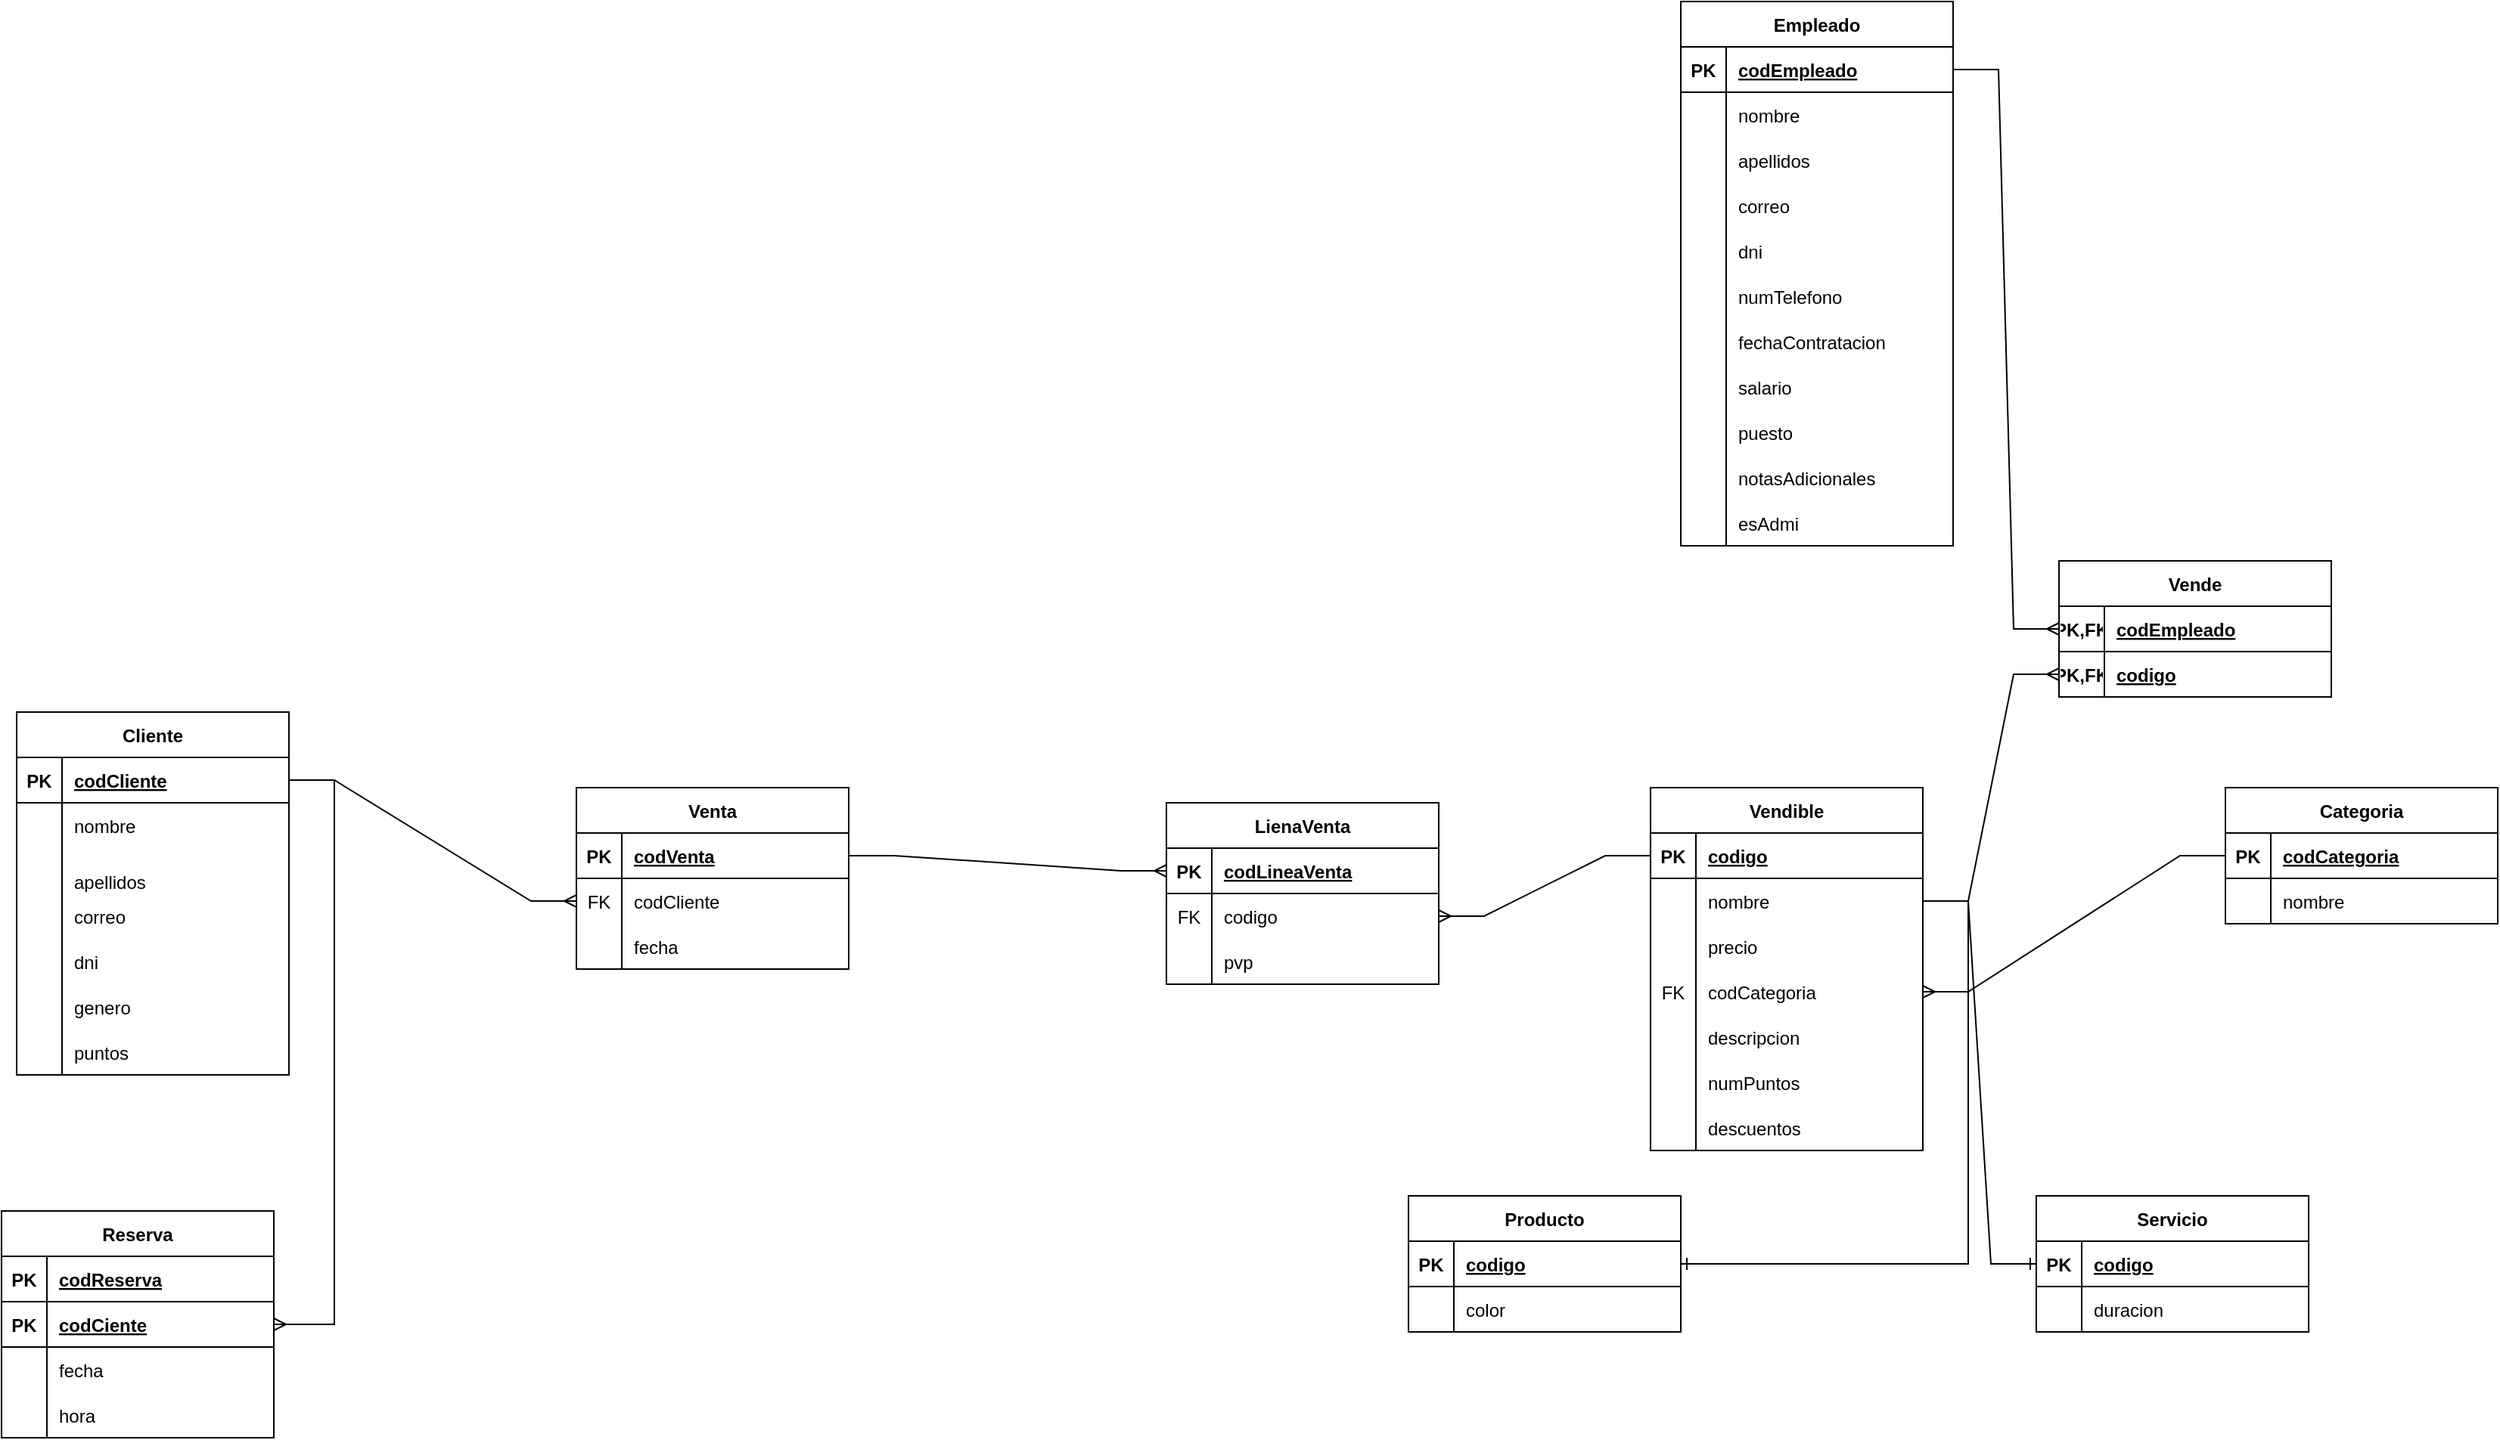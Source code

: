 <mxfile version="20.8.16" type="device"><diagram id="R2lEEEUBdFMjLlhIrx00" name="Page-1"><mxGraphModel dx="1948" dy="1748" grid="1" gridSize="10" guides="1" tooltips="1" connect="1" arrows="1" fold="1" page="1" pageScale="1" pageWidth="850" pageHeight="1100" math="0" shadow="0" extFonts="Permanent Marker^https://fonts.googleapis.com/css?family=Permanent+Marker"><root><mxCell id="0"/><mxCell id="1" parent="0"/><mxCell id="bGK0EBdIPTnawOjjVNjS-1" value="Empleado" style="shape=table;startSize=30;container=1;collapsible=1;childLayout=tableLayout;fixedRows=1;rowLines=0;fontStyle=1;align=center;resizeLast=1;" parent="1" vertex="1"><mxGeometry x="860" y="-60" width="180" height="360" as="geometry"/></mxCell><mxCell id="bGK0EBdIPTnawOjjVNjS-2" value="" style="shape=tableRow;horizontal=0;startSize=0;swimlaneHead=0;swimlaneBody=0;fillColor=none;collapsible=0;dropTarget=0;points=[[0,0.5],[1,0.5]];portConstraint=eastwest;top=0;left=0;right=0;bottom=1;" parent="bGK0EBdIPTnawOjjVNjS-1" vertex="1"><mxGeometry y="30" width="180" height="30" as="geometry"/></mxCell><mxCell id="bGK0EBdIPTnawOjjVNjS-3" value="PK" style="shape=partialRectangle;connectable=0;fillColor=none;top=0;left=0;bottom=0;right=0;fontStyle=1;overflow=hidden;" parent="bGK0EBdIPTnawOjjVNjS-2" vertex="1"><mxGeometry width="30" height="30" as="geometry"><mxRectangle width="30" height="30" as="alternateBounds"/></mxGeometry></mxCell><mxCell id="bGK0EBdIPTnawOjjVNjS-4" value="codEmpleado" style="shape=partialRectangle;connectable=0;fillColor=none;top=0;left=0;bottom=0;right=0;align=left;spacingLeft=6;fontStyle=5;overflow=hidden;" parent="bGK0EBdIPTnawOjjVNjS-2" vertex="1"><mxGeometry x="30" width="150" height="30" as="geometry"><mxRectangle width="150" height="30" as="alternateBounds"/></mxGeometry></mxCell><mxCell id="bGK0EBdIPTnawOjjVNjS-5" value="" style="shape=tableRow;horizontal=0;startSize=0;swimlaneHead=0;swimlaneBody=0;fillColor=none;collapsible=0;dropTarget=0;points=[[0,0.5],[1,0.5]];portConstraint=eastwest;top=0;left=0;right=0;bottom=0;" parent="bGK0EBdIPTnawOjjVNjS-1" vertex="1"><mxGeometry y="60" width="180" height="30" as="geometry"/></mxCell><mxCell id="bGK0EBdIPTnawOjjVNjS-6" value="" style="shape=partialRectangle;connectable=0;fillColor=none;top=0;left=0;bottom=0;right=0;editable=1;overflow=hidden;" parent="bGK0EBdIPTnawOjjVNjS-5" vertex="1"><mxGeometry width="30" height="30" as="geometry"><mxRectangle width="30" height="30" as="alternateBounds"/></mxGeometry></mxCell><mxCell id="bGK0EBdIPTnawOjjVNjS-7" value="nombre" style="shape=partialRectangle;connectable=0;fillColor=none;top=0;left=0;bottom=0;right=0;align=left;spacingLeft=6;overflow=hidden;" parent="bGK0EBdIPTnawOjjVNjS-5" vertex="1"><mxGeometry x="30" width="150" height="30" as="geometry"><mxRectangle width="150" height="30" as="alternateBounds"/></mxGeometry></mxCell><mxCell id="bGK0EBdIPTnawOjjVNjS-8" value="" style="shape=tableRow;horizontal=0;startSize=0;swimlaneHead=0;swimlaneBody=0;fillColor=none;collapsible=0;dropTarget=0;points=[[0,0.5],[1,0.5]];portConstraint=eastwest;top=0;left=0;right=0;bottom=0;" parent="bGK0EBdIPTnawOjjVNjS-1" vertex="1"><mxGeometry y="90" width="180" height="30" as="geometry"/></mxCell><mxCell id="bGK0EBdIPTnawOjjVNjS-9" value="" style="shape=partialRectangle;connectable=0;fillColor=none;top=0;left=0;bottom=0;right=0;editable=1;overflow=hidden;" parent="bGK0EBdIPTnawOjjVNjS-8" vertex="1"><mxGeometry width="30" height="30" as="geometry"><mxRectangle width="30" height="30" as="alternateBounds"/></mxGeometry></mxCell><mxCell id="bGK0EBdIPTnawOjjVNjS-10" value="apellidos" style="shape=partialRectangle;connectable=0;fillColor=none;top=0;left=0;bottom=0;right=0;align=left;spacingLeft=6;overflow=hidden;" parent="bGK0EBdIPTnawOjjVNjS-8" vertex="1"><mxGeometry x="30" width="150" height="30" as="geometry"><mxRectangle width="150" height="30" as="alternateBounds"/></mxGeometry></mxCell><mxCell id="bGK0EBdIPTnawOjjVNjS-11" value="" style="shape=tableRow;horizontal=0;startSize=0;swimlaneHead=0;swimlaneBody=0;fillColor=none;collapsible=0;dropTarget=0;points=[[0,0.5],[1,0.5]];portConstraint=eastwest;top=0;left=0;right=0;bottom=0;" parent="bGK0EBdIPTnawOjjVNjS-1" vertex="1"><mxGeometry y="120" width="180" height="30" as="geometry"/></mxCell><mxCell id="bGK0EBdIPTnawOjjVNjS-12" value="" style="shape=partialRectangle;connectable=0;fillColor=none;top=0;left=0;bottom=0;right=0;editable=1;overflow=hidden;" parent="bGK0EBdIPTnawOjjVNjS-11" vertex="1"><mxGeometry width="30" height="30" as="geometry"><mxRectangle width="30" height="30" as="alternateBounds"/></mxGeometry></mxCell><mxCell id="bGK0EBdIPTnawOjjVNjS-13" value="correo" style="shape=partialRectangle;connectable=0;fillColor=none;top=0;left=0;bottom=0;right=0;align=left;spacingLeft=6;overflow=hidden;" parent="bGK0EBdIPTnawOjjVNjS-11" vertex="1"><mxGeometry x="30" width="150" height="30" as="geometry"><mxRectangle width="150" height="30" as="alternateBounds"/></mxGeometry></mxCell><mxCell id="bGK0EBdIPTnawOjjVNjS-14" value="" style="shape=tableRow;horizontal=0;startSize=0;swimlaneHead=0;swimlaneBody=0;fillColor=none;collapsible=0;dropTarget=0;points=[[0,0.5],[1,0.5]];portConstraint=eastwest;top=0;left=0;right=0;bottom=0;" parent="bGK0EBdIPTnawOjjVNjS-1" vertex="1"><mxGeometry y="150" width="180" height="30" as="geometry"/></mxCell><mxCell id="bGK0EBdIPTnawOjjVNjS-15" value="" style="shape=partialRectangle;connectable=0;fillColor=none;top=0;left=0;bottom=0;right=0;editable=1;overflow=hidden;" parent="bGK0EBdIPTnawOjjVNjS-14" vertex="1"><mxGeometry width="30" height="30" as="geometry"><mxRectangle width="30" height="30" as="alternateBounds"/></mxGeometry></mxCell><mxCell id="bGK0EBdIPTnawOjjVNjS-16" value="dni" style="shape=partialRectangle;connectable=0;fillColor=none;top=0;left=0;bottom=0;right=0;align=left;spacingLeft=6;overflow=hidden;" parent="bGK0EBdIPTnawOjjVNjS-14" vertex="1"><mxGeometry x="30" width="150" height="30" as="geometry"><mxRectangle width="150" height="30" as="alternateBounds"/></mxGeometry></mxCell><mxCell id="bGK0EBdIPTnawOjjVNjS-17" value="" style="shape=tableRow;horizontal=0;startSize=0;swimlaneHead=0;swimlaneBody=0;fillColor=none;collapsible=0;dropTarget=0;points=[[0,0.5],[1,0.5]];portConstraint=eastwest;top=0;left=0;right=0;bottom=0;" parent="bGK0EBdIPTnawOjjVNjS-1" vertex="1"><mxGeometry y="180" width="180" height="30" as="geometry"/></mxCell><mxCell id="bGK0EBdIPTnawOjjVNjS-18" value="" style="shape=partialRectangle;connectable=0;fillColor=none;top=0;left=0;bottom=0;right=0;editable=1;overflow=hidden;" parent="bGK0EBdIPTnawOjjVNjS-17" vertex="1"><mxGeometry width="30" height="30" as="geometry"><mxRectangle width="30" height="30" as="alternateBounds"/></mxGeometry></mxCell><mxCell id="bGK0EBdIPTnawOjjVNjS-19" value="numTelefono" style="shape=partialRectangle;connectable=0;fillColor=none;top=0;left=0;bottom=0;right=0;align=left;spacingLeft=6;overflow=hidden;" parent="bGK0EBdIPTnawOjjVNjS-17" vertex="1"><mxGeometry x="30" width="150" height="30" as="geometry"><mxRectangle width="150" height="30" as="alternateBounds"/></mxGeometry></mxCell><mxCell id="bGK0EBdIPTnawOjjVNjS-20" value="" style="shape=tableRow;horizontal=0;startSize=0;swimlaneHead=0;swimlaneBody=0;fillColor=none;collapsible=0;dropTarget=0;points=[[0,0.5],[1,0.5]];portConstraint=eastwest;top=0;left=0;right=0;bottom=0;" parent="bGK0EBdIPTnawOjjVNjS-1" vertex="1"><mxGeometry y="210" width="180" height="30" as="geometry"/></mxCell><mxCell id="bGK0EBdIPTnawOjjVNjS-21" value="" style="shape=partialRectangle;connectable=0;fillColor=none;top=0;left=0;bottom=0;right=0;editable=1;overflow=hidden;" parent="bGK0EBdIPTnawOjjVNjS-20" vertex="1"><mxGeometry width="30" height="30" as="geometry"><mxRectangle width="30" height="30" as="alternateBounds"/></mxGeometry></mxCell><mxCell id="bGK0EBdIPTnawOjjVNjS-22" value="fechaContratacion" style="shape=partialRectangle;connectable=0;fillColor=none;top=0;left=0;bottom=0;right=0;align=left;spacingLeft=6;overflow=hidden;" parent="bGK0EBdIPTnawOjjVNjS-20" vertex="1"><mxGeometry x="30" width="150" height="30" as="geometry"><mxRectangle width="150" height="30" as="alternateBounds"/></mxGeometry></mxCell><mxCell id="bGK0EBdIPTnawOjjVNjS-23" value="" style="shape=tableRow;horizontal=0;startSize=0;swimlaneHead=0;swimlaneBody=0;fillColor=none;collapsible=0;dropTarget=0;points=[[0,0.5],[1,0.5]];portConstraint=eastwest;top=0;left=0;right=0;bottom=0;" parent="bGK0EBdIPTnawOjjVNjS-1" vertex="1"><mxGeometry y="240" width="180" height="30" as="geometry"/></mxCell><mxCell id="bGK0EBdIPTnawOjjVNjS-24" value="" style="shape=partialRectangle;connectable=0;fillColor=none;top=0;left=0;bottom=0;right=0;editable=1;overflow=hidden;" parent="bGK0EBdIPTnawOjjVNjS-23" vertex="1"><mxGeometry width="30" height="30" as="geometry"><mxRectangle width="30" height="30" as="alternateBounds"/></mxGeometry></mxCell><mxCell id="bGK0EBdIPTnawOjjVNjS-25" value="salario" style="shape=partialRectangle;connectable=0;fillColor=none;top=0;left=0;bottom=0;right=0;align=left;spacingLeft=6;overflow=hidden;" parent="bGK0EBdIPTnawOjjVNjS-23" vertex="1"><mxGeometry x="30" width="150" height="30" as="geometry"><mxRectangle width="150" height="30" as="alternateBounds"/></mxGeometry></mxCell><mxCell id="bGK0EBdIPTnawOjjVNjS-26" value="" style="shape=tableRow;horizontal=0;startSize=0;swimlaneHead=0;swimlaneBody=0;fillColor=none;collapsible=0;dropTarget=0;points=[[0,0.5],[1,0.5]];portConstraint=eastwest;top=0;left=0;right=0;bottom=0;" parent="bGK0EBdIPTnawOjjVNjS-1" vertex="1"><mxGeometry y="270" width="180" height="30" as="geometry"/></mxCell><mxCell id="bGK0EBdIPTnawOjjVNjS-27" value="" style="shape=partialRectangle;connectable=0;fillColor=none;top=0;left=0;bottom=0;right=0;editable=1;overflow=hidden;" parent="bGK0EBdIPTnawOjjVNjS-26" vertex="1"><mxGeometry width="30" height="30" as="geometry"><mxRectangle width="30" height="30" as="alternateBounds"/></mxGeometry></mxCell><mxCell id="bGK0EBdIPTnawOjjVNjS-28" value="puesto" style="shape=partialRectangle;connectable=0;fillColor=none;top=0;left=0;bottom=0;right=0;align=left;spacingLeft=6;overflow=hidden;" parent="bGK0EBdIPTnawOjjVNjS-26" vertex="1"><mxGeometry x="30" width="150" height="30" as="geometry"><mxRectangle width="150" height="30" as="alternateBounds"/></mxGeometry></mxCell><mxCell id="bGK0EBdIPTnawOjjVNjS-29" value="" style="shape=tableRow;horizontal=0;startSize=0;swimlaneHead=0;swimlaneBody=0;fillColor=none;collapsible=0;dropTarget=0;points=[[0,0.5],[1,0.5]];portConstraint=eastwest;top=0;left=0;right=0;bottom=0;" parent="bGK0EBdIPTnawOjjVNjS-1" vertex="1"><mxGeometry y="300" width="180" height="30" as="geometry"/></mxCell><mxCell id="bGK0EBdIPTnawOjjVNjS-30" value="" style="shape=partialRectangle;connectable=0;fillColor=none;top=0;left=0;bottom=0;right=0;editable=1;overflow=hidden;" parent="bGK0EBdIPTnawOjjVNjS-29" vertex="1"><mxGeometry width="30" height="30" as="geometry"><mxRectangle width="30" height="30" as="alternateBounds"/></mxGeometry></mxCell><mxCell id="bGK0EBdIPTnawOjjVNjS-31" value="notasAdicionales" style="shape=partialRectangle;connectable=0;fillColor=none;top=0;left=0;bottom=0;right=0;align=left;spacingLeft=6;overflow=hidden;" parent="bGK0EBdIPTnawOjjVNjS-29" vertex="1"><mxGeometry x="30" width="150" height="30" as="geometry"><mxRectangle width="150" height="30" as="alternateBounds"/></mxGeometry></mxCell><mxCell id="bGK0EBdIPTnawOjjVNjS-32" value="" style="shape=tableRow;horizontal=0;startSize=0;swimlaneHead=0;swimlaneBody=0;fillColor=none;collapsible=0;dropTarget=0;points=[[0,0.5],[1,0.5]];portConstraint=eastwest;top=0;left=0;right=0;bottom=0;" parent="bGK0EBdIPTnawOjjVNjS-1" vertex="1"><mxGeometry y="330" width="180" height="30" as="geometry"/></mxCell><mxCell id="bGK0EBdIPTnawOjjVNjS-33" value="" style="shape=partialRectangle;connectable=0;fillColor=none;top=0;left=0;bottom=0;right=0;editable=1;overflow=hidden;" parent="bGK0EBdIPTnawOjjVNjS-32" vertex="1"><mxGeometry width="30" height="30" as="geometry"><mxRectangle width="30" height="30" as="alternateBounds"/></mxGeometry></mxCell><mxCell id="bGK0EBdIPTnawOjjVNjS-34" value="esAdmi" style="shape=partialRectangle;connectable=0;fillColor=none;top=0;left=0;bottom=0;right=0;align=left;spacingLeft=6;overflow=hidden;" parent="bGK0EBdIPTnawOjjVNjS-32" vertex="1"><mxGeometry x="30" width="150" height="30" as="geometry"><mxRectangle width="150" height="30" as="alternateBounds"/></mxGeometry></mxCell><mxCell id="bGK0EBdIPTnawOjjVNjS-35" value="Vendible" style="shape=table;startSize=30;container=1;collapsible=1;childLayout=tableLayout;fixedRows=1;rowLines=0;fontStyle=1;align=center;resizeLast=1;" parent="1" vertex="1"><mxGeometry x="840" y="460" width="180" height="240" as="geometry"/></mxCell><mxCell id="bGK0EBdIPTnawOjjVNjS-194" value="" style="shape=tableRow;horizontal=0;startSize=0;swimlaneHead=0;swimlaneBody=0;fillColor=none;collapsible=0;dropTarget=0;points=[[0,0.5],[1,0.5]];portConstraint=eastwest;top=0;left=0;right=0;bottom=1;" parent="bGK0EBdIPTnawOjjVNjS-35" vertex="1"><mxGeometry y="30" width="180" height="30" as="geometry"/></mxCell><mxCell id="bGK0EBdIPTnawOjjVNjS-195" value="PK" style="shape=partialRectangle;connectable=0;fillColor=none;top=0;left=0;bottom=0;right=0;fontStyle=1;overflow=hidden;" parent="bGK0EBdIPTnawOjjVNjS-194" vertex="1"><mxGeometry width="30" height="30" as="geometry"><mxRectangle width="30" height="30" as="alternateBounds"/></mxGeometry></mxCell><mxCell id="bGK0EBdIPTnawOjjVNjS-196" value="codigo" style="shape=partialRectangle;connectable=0;fillColor=none;top=0;left=0;bottom=0;right=0;align=left;spacingLeft=6;fontStyle=5;overflow=hidden;" parent="bGK0EBdIPTnawOjjVNjS-194" vertex="1"><mxGeometry x="30" width="150" height="30" as="geometry"><mxRectangle width="150" height="30" as="alternateBounds"/></mxGeometry></mxCell><mxCell id="bGK0EBdIPTnawOjjVNjS-39" value="" style="shape=tableRow;horizontal=0;startSize=0;swimlaneHead=0;swimlaneBody=0;fillColor=none;collapsible=0;dropTarget=0;points=[[0,0.5],[1,0.5]];portConstraint=eastwest;top=0;left=0;right=0;bottom=0;" parent="bGK0EBdIPTnawOjjVNjS-35" vertex="1"><mxGeometry y="60" width="180" height="30" as="geometry"/></mxCell><mxCell id="bGK0EBdIPTnawOjjVNjS-40" value="" style="shape=partialRectangle;connectable=0;fillColor=none;top=0;left=0;bottom=0;right=0;editable=1;overflow=hidden;" parent="bGK0EBdIPTnawOjjVNjS-39" vertex="1"><mxGeometry width="30" height="30" as="geometry"><mxRectangle width="30" height="30" as="alternateBounds"/></mxGeometry></mxCell><mxCell id="bGK0EBdIPTnawOjjVNjS-41" value="nombre" style="shape=partialRectangle;connectable=0;fillColor=none;top=0;left=0;bottom=0;right=0;align=left;spacingLeft=6;overflow=hidden;" parent="bGK0EBdIPTnawOjjVNjS-39" vertex="1"><mxGeometry x="30" width="150" height="30" as="geometry"><mxRectangle width="150" height="30" as="alternateBounds"/></mxGeometry></mxCell><mxCell id="bGK0EBdIPTnawOjjVNjS-197" value="" style="shape=tableRow;horizontal=0;startSize=0;swimlaneHead=0;swimlaneBody=0;fillColor=none;collapsible=0;dropTarget=0;points=[[0,0.5],[1,0.5]];portConstraint=eastwest;top=0;left=0;right=0;bottom=0;" parent="bGK0EBdIPTnawOjjVNjS-35" vertex="1"><mxGeometry y="90" width="180" height="30" as="geometry"/></mxCell><mxCell id="bGK0EBdIPTnawOjjVNjS-198" value="" style="shape=partialRectangle;connectable=0;fillColor=none;top=0;left=0;bottom=0;right=0;editable=1;overflow=hidden;" parent="bGK0EBdIPTnawOjjVNjS-197" vertex="1"><mxGeometry width="30" height="30" as="geometry"><mxRectangle width="30" height="30" as="alternateBounds"/></mxGeometry></mxCell><mxCell id="bGK0EBdIPTnawOjjVNjS-199" value="precio" style="shape=partialRectangle;connectable=0;fillColor=none;top=0;left=0;bottom=0;right=0;align=left;spacingLeft=6;overflow=hidden;" parent="bGK0EBdIPTnawOjjVNjS-197" vertex="1"><mxGeometry x="30" width="150" height="30" as="geometry"><mxRectangle width="150" height="30" as="alternateBounds"/></mxGeometry></mxCell><mxCell id="my4-_NJaAZpnSti2K8rC-1" value="" style="shape=tableRow;horizontal=0;startSize=0;swimlaneHead=0;swimlaneBody=0;fillColor=none;collapsible=0;dropTarget=0;points=[[0,0.5],[1,0.5]];portConstraint=eastwest;top=0;left=0;right=0;bottom=0;" parent="bGK0EBdIPTnawOjjVNjS-35" vertex="1"><mxGeometry y="120" width="180" height="30" as="geometry"/></mxCell><mxCell id="my4-_NJaAZpnSti2K8rC-2" value="FK" style="shape=partialRectangle;connectable=0;fillColor=none;top=0;left=0;bottom=0;right=0;fontStyle=0;overflow=hidden;" parent="my4-_NJaAZpnSti2K8rC-1" vertex="1"><mxGeometry width="30" height="30" as="geometry"><mxRectangle width="30" height="30" as="alternateBounds"/></mxGeometry></mxCell><mxCell id="my4-_NJaAZpnSti2K8rC-3" value="codCategoria" style="shape=partialRectangle;connectable=0;fillColor=none;top=0;left=0;bottom=0;right=0;align=left;spacingLeft=6;fontStyle=0;overflow=hidden;" parent="my4-_NJaAZpnSti2K8rC-1" vertex="1"><mxGeometry x="30" width="150" height="30" as="geometry"><mxRectangle width="150" height="30" as="alternateBounds"/></mxGeometry></mxCell><mxCell id="bGK0EBdIPTnawOjjVNjS-42" value="" style="shape=tableRow;horizontal=0;startSize=0;swimlaneHead=0;swimlaneBody=0;fillColor=none;collapsible=0;dropTarget=0;points=[[0,0.5],[1,0.5]];portConstraint=eastwest;top=0;left=0;right=0;bottom=0;" parent="bGK0EBdIPTnawOjjVNjS-35" vertex="1"><mxGeometry y="150" width="180" height="30" as="geometry"/></mxCell><mxCell id="bGK0EBdIPTnawOjjVNjS-43" value="" style="shape=partialRectangle;connectable=0;fillColor=none;top=0;left=0;bottom=0;right=0;editable=1;overflow=hidden;" parent="bGK0EBdIPTnawOjjVNjS-42" vertex="1"><mxGeometry width="30" height="30" as="geometry"><mxRectangle width="30" height="30" as="alternateBounds"/></mxGeometry></mxCell><mxCell id="bGK0EBdIPTnawOjjVNjS-44" value="descripcion" style="shape=partialRectangle;connectable=0;fillColor=none;top=0;left=0;bottom=0;right=0;align=left;spacingLeft=6;overflow=hidden;" parent="bGK0EBdIPTnawOjjVNjS-42" vertex="1"><mxGeometry x="30" width="150" height="30" as="geometry"><mxRectangle width="150" height="30" as="alternateBounds"/></mxGeometry></mxCell><mxCell id="bGK0EBdIPTnawOjjVNjS-45" value="" style="shape=tableRow;horizontal=0;startSize=0;swimlaneHead=0;swimlaneBody=0;fillColor=none;collapsible=0;dropTarget=0;points=[[0,0.5],[1,0.5]];portConstraint=eastwest;top=0;left=0;right=0;bottom=0;" parent="bGK0EBdIPTnawOjjVNjS-35" vertex="1"><mxGeometry y="180" width="180" height="30" as="geometry"/></mxCell><mxCell id="bGK0EBdIPTnawOjjVNjS-46" value="" style="shape=partialRectangle;connectable=0;fillColor=none;top=0;left=0;bottom=0;right=0;editable=1;overflow=hidden;" parent="bGK0EBdIPTnawOjjVNjS-45" vertex="1"><mxGeometry width="30" height="30" as="geometry"><mxRectangle width="30" height="30" as="alternateBounds"/></mxGeometry></mxCell><mxCell id="bGK0EBdIPTnawOjjVNjS-47" value="numPuntos" style="shape=partialRectangle;connectable=0;fillColor=none;top=0;left=0;bottom=0;right=0;align=left;spacingLeft=6;overflow=hidden;" parent="bGK0EBdIPTnawOjjVNjS-45" vertex="1"><mxGeometry x="30" width="150" height="30" as="geometry"><mxRectangle width="150" height="30" as="alternateBounds"/></mxGeometry></mxCell><mxCell id="bGK0EBdIPTnawOjjVNjS-48" value="" style="shape=tableRow;horizontal=0;startSize=0;swimlaneHead=0;swimlaneBody=0;fillColor=none;collapsible=0;dropTarget=0;points=[[0,0.5],[1,0.5]];portConstraint=eastwest;top=0;left=0;right=0;bottom=0;" parent="bGK0EBdIPTnawOjjVNjS-35" vertex="1"><mxGeometry y="210" width="180" height="30" as="geometry"/></mxCell><mxCell id="bGK0EBdIPTnawOjjVNjS-49" value="" style="shape=partialRectangle;connectable=0;fillColor=none;top=0;left=0;bottom=0;right=0;editable=1;overflow=hidden;" parent="bGK0EBdIPTnawOjjVNjS-48" vertex="1"><mxGeometry width="30" height="30" as="geometry"><mxRectangle width="30" height="30" as="alternateBounds"/></mxGeometry></mxCell><mxCell id="bGK0EBdIPTnawOjjVNjS-50" value="descuentos" style="shape=partialRectangle;connectable=0;fillColor=none;top=0;left=0;bottom=0;right=0;align=left;spacingLeft=6;overflow=hidden;" parent="bGK0EBdIPTnawOjjVNjS-48" vertex="1"><mxGeometry x="30" width="150" height="30" as="geometry"><mxRectangle width="150" height="30" as="alternateBounds"/></mxGeometry></mxCell><mxCell id="bGK0EBdIPTnawOjjVNjS-51" value="Cliente" style="shape=table;startSize=30;container=1;collapsible=1;childLayout=tableLayout;fixedRows=1;rowLines=0;fontStyle=1;align=center;resizeLast=1;" parent="1" vertex="1"><mxGeometry x="-240" y="410" width="180" height="240" as="geometry"/></mxCell><mxCell id="bGK0EBdIPTnawOjjVNjS-52" value="" style="shape=tableRow;horizontal=0;startSize=0;swimlaneHead=0;swimlaneBody=0;fillColor=none;collapsible=0;dropTarget=0;points=[[0,0.5],[1,0.5]];portConstraint=eastwest;top=0;left=0;right=0;bottom=1;" parent="bGK0EBdIPTnawOjjVNjS-51" vertex="1"><mxGeometry y="30" width="180" height="30" as="geometry"/></mxCell><mxCell id="bGK0EBdIPTnawOjjVNjS-53" value="PK" style="shape=partialRectangle;connectable=0;fillColor=none;top=0;left=0;bottom=0;right=0;fontStyle=1;overflow=hidden;" parent="bGK0EBdIPTnawOjjVNjS-52" vertex="1"><mxGeometry width="30" height="30" as="geometry"><mxRectangle width="30" height="30" as="alternateBounds"/></mxGeometry></mxCell><mxCell id="bGK0EBdIPTnawOjjVNjS-54" value="codCliente" style="shape=partialRectangle;connectable=0;fillColor=none;top=0;left=0;bottom=0;right=0;align=left;spacingLeft=6;fontStyle=5;overflow=hidden;" parent="bGK0EBdIPTnawOjjVNjS-52" vertex="1"><mxGeometry x="30" width="150" height="30" as="geometry"><mxRectangle width="150" height="30" as="alternateBounds"/></mxGeometry></mxCell><mxCell id="bGK0EBdIPTnawOjjVNjS-55" value="" style="shape=tableRow;horizontal=0;startSize=0;swimlaneHead=0;swimlaneBody=0;fillColor=none;collapsible=0;dropTarget=0;points=[[0,0.5],[1,0.5]];portConstraint=eastwest;top=0;left=0;right=0;bottom=0;" parent="bGK0EBdIPTnawOjjVNjS-51" vertex="1"><mxGeometry y="60" width="180" height="30" as="geometry"/></mxCell><mxCell id="bGK0EBdIPTnawOjjVNjS-56" value="" style="shape=partialRectangle;connectable=0;fillColor=none;top=0;left=0;bottom=0;right=0;editable=1;overflow=hidden;" parent="bGK0EBdIPTnawOjjVNjS-55" vertex="1"><mxGeometry width="30" height="30" as="geometry"><mxRectangle width="30" height="30" as="alternateBounds"/></mxGeometry></mxCell><mxCell id="bGK0EBdIPTnawOjjVNjS-57" value="nombre" style="shape=partialRectangle;connectable=0;fillColor=none;top=0;left=0;bottom=0;right=0;align=left;spacingLeft=6;overflow=hidden;" parent="bGK0EBdIPTnawOjjVNjS-55" vertex="1"><mxGeometry x="30" width="150" height="30" as="geometry"><mxRectangle width="150" height="30" as="alternateBounds"/></mxGeometry></mxCell><mxCell id="bGK0EBdIPTnawOjjVNjS-58" value="" style="shape=tableRow;horizontal=0;startSize=0;swimlaneHead=0;swimlaneBody=0;fillColor=none;collapsible=0;dropTarget=0;points=[[0,0.5],[1,0.5]];portConstraint=eastwest;top=0;left=0;right=0;bottom=0;" parent="bGK0EBdIPTnawOjjVNjS-51" vertex="1"><mxGeometry y="90" width="180" height="30" as="geometry"/></mxCell><mxCell id="bGK0EBdIPTnawOjjVNjS-59" value="" style="shape=partialRectangle;connectable=0;fillColor=none;top=0;left=0;bottom=0;right=0;editable=1;overflow=hidden;" parent="bGK0EBdIPTnawOjjVNjS-58" vertex="1"><mxGeometry width="30" height="30" as="geometry"><mxRectangle width="30" height="30" as="alternateBounds"/></mxGeometry></mxCell><mxCell id="bGK0EBdIPTnawOjjVNjS-60" value="&#10;apellidos" style="shape=partialRectangle;connectable=0;fillColor=none;top=0;left=0;bottom=0;right=0;align=left;spacingLeft=6;overflow=hidden;" parent="bGK0EBdIPTnawOjjVNjS-58" vertex="1"><mxGeometry x="30" width="150" height="30" as="geometry"><mxRectangle width="150" height="30" as="alternateBounds"/></mxGeometry></mxCell><mxCell id="bGK0EBdIPTnawOjjVNjS-61" value="" style="shape=tableRow;horizontal=0;startSize=0;swimlaneHead=0;swimlaneBody=0;fillColor=none;collapsible=0;dropTarget=0;points=[[0,0.5],[1,0.5]];portConstraint=eastwest;top=0;left=0;right=0;bottom=0;" parent="bGK0EBdIPTnawOjjVNjS-51" vertex="1"><mxGeometry y="120" width="180" height="30" as="geometry"/></mxCell><mxCell id="bGK0EBdIPTnawOjjVNjS-62" value="" style="shape=partialRectangle;connectable=0;fillColor=none;top=0;left=0;bottom=0;right=0;editable=1;overflow=hidden;" parent="bGK0EBdIPTnawOjjVNjS-61" vertex="1"><mxGeometry width="30" height="30" as="geometry"><mxRectangle width="30" height="30" as="alternateBounds"/></mxGeometry></mxCell><mxCell id="bGK0EBdIPTnawOjjVNjS-63" value="correo" style="shape=partialRectangle;connectable=0;fillColor=none;top=0;left=0;bottom=0;right=0;align=left;spacingLeft=6;overflow=hidden;" parent="bGK0EBdIPTnawOjjVNjS-61" vertex="1"><mxGeometry x="30" width="150" height="30" as="geometry"><mxRectangle width="150" height="30" as="alternateBounds"/></mxGeometry></mxCell><mxCell id="bGK0EBdIPTnawOjjVNjS-64" value="" style="shape=tableRow;horizontal=0;startSize=0;swimlaneHead=0;swimlaneBody=0;fillColor=none;collapsible=0;dropTarget=0;points=[[0,0.5],[1,0.5]];portConstraint=eastwest;top=0;left=0;right=0;bottom=0;" parent="bGK0EBdIPTnawOjjVNjS-51" vertex="1"><mxGeometry y="150" width="180" height="30" as="geometry"/></mxCell><mxCell id="bGK0EBdIPTnawOjjVNjS-65" value="" style="shape=partialRectangle;connectable=0;fillColor=none;top=0;left=0;bottom=0;right=0;editable=1;overflow=hidden;" parent="bGK0EBdIPTnawOjjVNjS-64" vertex="1"><mxGeometry width="30" height="30" as="geometry"><mxRectangle width="30" height="30" as="alternateBounds"/></mxGeometry></mxCell><mxCell id="bGK0EBdIPTnawOjjVNjS-66" value="dni" style="shape=partialRectangle;connectable=0;fillColor=none;top=0;left=0;bottom=0;right=0;align=left;spacingLeft=6;overflow=hidden;" parent="bGK0EBdIPTnawOjjVNjS-64" vertex="1"><mxGeometry x="30" width="150" height="30" as="geometry"><mxRectangle width="150" height="30" as="alternateBounds"/></mxGeometry></mxCell><mxCell id="bGK0EBdIPTnawOjjVNjS-67" value="" style="shape=tableRow;horizontal=0;startSize=0;swimlaneHead=0;swimlaneBody=0;fillColor=none;collapsible=0;dropTarget=0;points=[[0,0.5],[1,0.5]];portConstraint=eastwest;top=0;left=0;right=0;bottom=0;" parent="bGK0EBdIPTnawOjjVNjS-51" vertex="1"><mxGeometry y="180" width="180" height="30" as="geometry"/></mxCell><mxCell id="bGK0EBdIPTnawOjjVNjS-68" value="" style="shape=partialRectangle;connectable=0;fillColor=none;top=0;left=0;bottom=0;right=0;editable=1;overflow=hidden;" parent="bGK0EBdIPTnawOjjVNjS-67" vertex="1"><mxGeometry width="30" height="30" as="geometry"><mxRectangle width="30" height="30" as="alternateBounds"/></mxGeometry></mxCell><mxCell id="bGK0EBdIPTnawOjjVNjS-69" value="genero" style="shape=partialRectangle;connectable=0;fillColor=none;top=0;left=0;bottom=0;right=0;align=left;spacingLeft=6;overflow=hidden;" parent="bGK0EBdIPTnawOjjVNjS-67" vertex="1"><mxGeometry x="30" width="150" height="30" as="geometry"><mxRectangle width="150" height="30" as="alternateBounds"/></mxGeometry></mxCell><mxCell id="bGK0EBdIPTnawOjjVNjS-70" value="" style="shape=tableRow;horizontal=0;startSize=0;swimlaneHead=0;swimlaneBody=0;fillColor=none;collapsible=0;dropTarget=0;points=[[0,0.5],[1,0.5]];portConstraint=eastwest;top=0;left=0;right=0;bottom=0;" parent="bGK0EBdIPTnawOjjVNjS-51" vertex="1"><mxGeometry y="210" width="180" height="30" as="geometry"/></mxCell><mxCell id="bGK0EBdIPTnawOjjVNjS-71" value="" style="shape=partialRectangle;connectable=0;fillColor=none;top=0;left=0;bottom=0;right=0;editable=1;overflow=hidden;" parent="bGK0EBdIPTnawOjjVNjS-70" vertex="1"><mxGeometry width="30" height="30" as="geometry"><mxRectangle width="30" height="30" as="alternateBounds"/></mxGeometry></mxCell><mxCell id="bGK0EBdIPTnawOjjVNjS-72" value="puntos" style="shape=partialRectangle;connectable=0;fillColor=none;top=0;left=0;bottom=0;right=0;align=left;spacingLeft=6;overflow=hidden;" parent="bGK0EBdIPTnawOjjVNjS-70" vertex="1"><mxGeometry x="30" width="150" height="30" as="geometry"><mxRectangle width="150" height="30" as="alternateBounds"/></mxGeometry></mxCell><mxCell id="bGK0EBdIPTnawOjjVNjS-73" value="Reserva" style="shape=table;startSize=30;container=1;collapsible=1;childLayout=tableLayout;fixedRows=1;rowLines=0;fontStyle=1;align=center;resizeLast=1;" parent="1" vertex="1"><mxGeometry x="-250" y="740" width="180" height="150" as="geometry"/></mxCell><mxCell id="bGK0EBdIPTnawOjjVNjS-74" value="" style="shape=tableRow;horizontal=0;startSize=0;swimlaneHead=0;swimlaneBody=0;fillColor=none;collapsible=0;dropTarget=0;points=[[0,0.5],[1,0.5]];portConstraint=eastwest;top=0;left=0;right=0;bottom=1;" parent="bGK0EBdIPTnawOjjVNjS-73" vertex="1"><mxGeometry y="30" width="180" height="30" as="geometry"/></mxCell><mxCell id="bGK0EBdIPTnawOjjVNjS-75" value="PK" style="shape=partialRectangle;connectable=0;fillColor=none;top=0;left=0;bottom=0;right=0;fontStyle=1;overflow=hidden;" parent="bGK0EBdIPTnawOjjVNjS-74" vertex="1"><mxGeometry width="30" height="30" as="geometry"><mxRectangle width="30" height="30" as="alternateBounds"/></mxGeometry></mxCell><mxCell id="bGK0EBdIPTnawOjjVNjS-76" value="codReserva" style="shape=partialRectangle;connectable=0;fillColor=none;top=0;left=0;bottom=0;right=0;align=left;spacingLeft=6;fontStyle=5;overflow=hidden;" parent="bGK0EBdIPTnawOjjVNjS-74" vertex="1"><mxGeometry x="30" width="150" height="30" as="geometry"><mxRectangle width="150" height="30" as="alternateBounds"/></mxGeometry></mxCell><mxCell id="9NNePGlOgFnOGUpeeQiJ-5" value="" style="shape=tableRow;horizontal=0;startSize=0;swimlaneHead=0;swimlaneBody=0;fillColor=none;collapsible=0;dropTarget=0;points=[[0,0.5],[1,0.5]];portConstraint=eastwest;top=0;left=0;right=0;bottom=1;" parent="bGK0EBdIPTnawOjjVNjS-73" vertex="1"><mxGeometry y="60" width="180" height="30" as="geometry"/></mxCell><mxCell id="9NNePGlOgFnOGUpeeQiJ-6" value="PK" style="shape=partialRectangle;connectable=0;fillColor=none;top=0;left=0;bottom=0;right=0;fontStyle=1;overflow=hidden;" parent="9NNePGlOgFnOGUpeeQiJ-5" vertex="1"><mxGeometry width="30" height="30" as="geometry"><mxRectangle width="30" height="30" as="alternateBounds"/></mxGeometry></mxCell><mxCell id="9NNePGlOgFnOGUpeeQiJ-7" value="codCiente" style="shape=partialRectangle;connectable=0;fillColor=none;top=0;left=0;bottom=0;right=0;align=left;spacingLeft=6;fontStyle=5;overflow=hidden;" parent="9NNePGlOgFnOGUpeeQiJ-5" vertex="1"><mxGeometry x="30" width="150" height="30" as="geometry"><mxRectangle width="150" height="30" as="alternateBounds"/></mxGeometry></mxCell><mxCell id="bGK0EBdIPTnawOjjVNjS-77" value="" style="shape=tableRow;horizontal=0;startSize=0;swimlaneHead=0;swimlaneBody=0;fillColor=none;collapsible=0;dropTarget=0;points=[[0,0.5],[1,0.5]];portConstraint=eastwest;top=0;left=0;right=0;bottom=0;" parent="bGK0EBdIPTnawOjjVNjS-73" vertex="1"><mxGeometry y="90" width="180" height="30" as="geometry"/></mxCell><mxCell id="bGK0EBdIPTnawOjjVNjS-78" value="" style="shape=partialRectangle;connectable=0;fillColor=none;top=0;left=0;bottom=0;right=0;editable=1;overflow=hidden;" parent="bGK0EBdIPTnawOjjVNjS-77" vertex="1"><mxGeometry width="30" height="30" as="geometry"><mxRectangle width="30" height="30" as="alternateBounds"/></mxGeometry></mxCell><mxCell id="bGK0EBdIPTnawOjjVNjS-79" value="fecha" style="shape=partialRectangle;connectable=0;fillColor=none;top=0;left=0;bottom=0;right=0;align=left;spacingLeft=6;overflow=hidden;" parent="bGK0EBdIPTnawOjjVNjS-77" vertex="1"><mxGeometry x="30" width="150" height="30" as="geometry"><mxRectangle width="150" height="30" as="alternateBounds"/></mxGeometry></mxCell><mxCell id="bGK0EBdIPTnawOjjVNjS-80" value="" style="shape=tableRow;horizontal=0;startSize=0;swimlaneHead=0;swimlaneBody=0;fillColor=none;collapsible=0;dropTarget=0;points=[[0,0.5],[1,0.5]];portConstraint=eastwest;top=0;left=0;right=0;bottom=0;" parent="bGK0EBdIPTnawOjjVNjS-73" vertex="1"><mxGeometry y="120" width="180" height="30" as="geometry"/></mxCell><mxCell id="bGK0EBdIPTnawOjjVNjS-81" value="" style="shape=partialRectangle;connectable=0;fillColor=none;top=0;left=0;bottom=0;right=0;editable=1;overflow=hidden;" parent="bGK0EBdIPTnawOjjVNjS-80" vertex="1"><mxGeometry width="30" height="30" as="geometry"><mxRectangle width="30" height="30" as="alternateBounds"/></mxGeometry></mxCell><mxCell id="bGK0EBdIPTnawOjjVNjS-82" value="hora" style="shape=partialRectangle;connectable=0;fillColor=none;top=0;left=0;bottom=0;right=0;align=left;spacingLeft=6;overflow=hidden;" parent="bGK0EBdIPTnawOjjVNjS-80" vertex="1"><mxGeometry x="30" width="150" height="30" as="geometry"><mxRectangle width="150" height="30" as="alternateBounds"/></mxGeometry></mxCell><mxCell id="9NNePGlOgFnOGUpeeQiJ-9" style="edgeStyle=orthogonalEdgeStyle;rounded=0;orthogonalLoop=1;jettySize=auto;html=1;exitX=1;exitY=0.5;exitDx=0;exitDy=0;" parent="bGK0EBdIPTnawOjjVNjS-73" source="9NNePGlOgFnOGUpeeQiJ-5" target="9NNePGlOgFnOGUpeeQiJ-5" edge="1"><mxGeometry relative="1" as="geometry"/></mxCell><mxCell id="bGK0EBdIPTnawOjjVNjS-86" value="Venta" style="shape=table;startSize=30;container=1;collapsible=1;childLayout=tableLayout;fixedRows=1;rowLines=0;fontStyle=1;align=center;resizeLast=1;" parent="1" vertex="1"><mxGeometry x="130" y="460" width="180" height="120" as="geometry"/></mxCell><mxCell id="bGK0EBdIPTnawOjjVNjS-87" value="" style="shape=tableRow;horizontal=0;startSize=0;swimlaneHead=0;swimlaneBody=0;fillColor=none;collapsible=0;dropTarget=0;points=[[0,0.5],[1,0.5]];portConstraint=eastwest;top=0;left=0;right=0;bottom=1;" parent="bGK0EBdIPTnawOjjVNjS-86" vertex="1"><mxGeometry y="30" width="180" height="30" as="geometry"/></mxCell><mxCell id="bGK0EBdIPTnawOjjVNjS-88" value="PK" style="shape=partialRectangle;connectable=0;fillColor=none;top=0;left=0;bottom=0;right=0;fontStyle=1;overflow=hidden;" parent="bGK0EBdIPTnawOjjVNjS-87" vertex="1"><mxGeometry width="30" height="30" as="geometry"><mxRectangle width="30" height="30" as="alternateBounds"/></mxGeometry></mxCell><mxCell id="bGK0EBdIPTnawOjjVNjS-89" value="codVenta" style="shape=partialRectangle;connectable=0;fillColor=none;top=0;left=0;bottom=0;right=0;align=left;spacingLeft=6;fontStyle=5;overflow=hidden;" parent="bGK0EBdIPTnawOjjVNjS-87" vertex="1"><mxGeometry x="30" width="150" height="30" as="geometry"><mxRectangle width="150" height="30" as="alternateBounds"/></mxGeometry></mxCell><mxCell id="9NNePGlOgFnOGUpeeQiJ-1" value="" style="shape=tableRow;horizontal=0;startSize=0;swimlaneHead=0;swimlaneBody=0;fillColor=none;collapsible=0;dropTarget=0;points=[[0,0.5],[1,0.5]];portConstraint=eastwest;top=0;left=0;right=0;bottom=0;" parent="bGK0EBdIPTnawOjjVNjS-86" vertex="1"><mxGeometry y="60" width="180" height="30" as="geometry"/></mxCell><mxCell id="9NNePGlOgFnOGUpeeQiJ-2" value="FK" style="shape=partialRectangle;connectable=0;fillColor=none;top=0;left=0;bottom=0;right=0;fontStyle=0;overflow=hidden;" parent="9NNePGlOgFnOGUpeeQiJ-1" vertex="1"><mxGeometry width="30" height="30" as="geometry"><mxRectangle width="30" height="30" as="alternateBounds"/></mxGeometry></mxCell><mxCell id="9NNePGlOgFnOGUpeeQiJ-3" value="codCliente" style="shape=partialRectangle;connectable=0;fillColor=none;top=0;left=0;bottom=0;right=0;align=left;spacingLeft=6;fontStyle=0;overflow=hidden;" parent="9NNePGlOgFnOGUpeeQiJ-1" vertex="1"><mxGeometry x="30" width="150" height="30" as="geometry"><mxRectangle width="150" height="30" as="alternateBounds"/></mxGeometry></mxCell><mxCell id="bGK0EBdIPTnawOjjVNjS-90" value="" style="shape=tableRow;horizontal=0;startSize=0;swimlaneHead=0;swimlaneBody=0;fillColor=none;collapsible=0;dropTarget=0;points=[[0,0.5],[1,0.5]];portConstraint=eastwest;top=0;left=0;right=0;bottom=0;" parent="bGK0EBdIPTnawOjjVNjS-86" vertex="1"><mxGeometry y="90" width="180" height="30" as="geometry"/></mxCell><mxCell id="bGK0EBdIPTnawOjjVNjS-91" value="" style="shape=partialRectangle;connectable=0;fillColor=none;top=0;left=0;bottom=0;right=0;editable=1;overflow=hidden;" parent="bGK0EBdIPTnawOjjVNjS-90" vertex="1"><mxGeometry width="30" height="30" as="geometry"><mxRectangle width="30" height="30" as="alternateBounds"/></mxGeometry></mxCell><mxCell id="bGK0EBdIPTnawOjjVNjS-92" value="fecha" style="shape=partialRectangle;connectable=0;fillColor=none;top=0;left=0;bottom=0;right=0;align=left;spacingLeft=6;overflow=hidden;" parent="bGK0EBdIPTnawOjjVNjS-90" vertex="1"><mxGeometry x="30" width="150" height="30" as="geometry"><mxRectangle width="150" height="30" as="alternateBounds"/></mxGeometry></mxCell><mxCell id="bGK0EBdIPTnawOjjVNjS-99" value="LienaVenta" style="shape=table;startSize=30;container=1;collapsible=1;childLayout=tableLayout;fixedRows=1;rowLines=0;fontStyle=1;align=center;resizeLast=1;" parent="1" vertex="1"><mxGeometry x="520" y="470" width="180" height="120" as="geometry"/></mxCell><mxCell id="bGK0EBdIPTnawOjjVNjS-100" value="" style="shape=tableRow;horizontal=0;startSize=0;swimlaneHead=0;swimlaneBody=0;fillColor=none;collapsible=0;dropTarget=0;points=[[0,0.5],[1,0.5]];portConstraint=eastwest;top=0;left=0;right=0;bottom=1;" parent="bGK0EBdIPTnawOjjVNjS-99" vertex="1"><mxGeometry y="30" width="180" height="30" as="geometry"/></mxCell><mxCell id="bGK0EBdIPTnawOjjVNjS-101" value="PK" style="shape=partialRectangle;connectable=0;fillColor=none;top=0;left=0;bottom=0;right=0;fontStyle=1;overflow=hidden;" parent="bGK0EBdIPTnawOjjVNjS-100" vertex="1"><mxGeometry width="30" height="30" as="geometry"><mxRectangle width="30" height="30" as="alternateBounds"/></mxGeometry></mxCell><mxCell id="bGK0EBdIPTnawOjjVNjS-102" value="codLineaVenta" style="shape=partialRectangle;connectable=0;fillColor=none;top=0;left=0;bottom=0;right=0;align=left;spacingLeft=6;fontStyle=5;overflow=hidden;" parent="bGK0EBdIPTnawOjjVNjS-100" vertex="1"><mxGeometry x="30" width="150" height="30" as="geometry"><mxRectangle width="150" height="30" as="alternateBounds"/></mxGeometry></mxCell><mxCell id="9NNePGlOgFnOGUpeeQiJ-14" value="" style="shape=tableRow;horizontal=0;startSize=0;swimlaneHead=0;swimlaneBody=0;fillColor=none;collapsible=0;dropTarget=0;points=[[0,0.5],[1,0.5]];portConstraint=eastwest;top=0;left=0;right=0;bottom=0;" parent="bGK0EBdIPTnawOjjVNjS-99" vertex="1"><mxGeometry y="60" width="180" height="30" as="geometry"/></mxCell><mxCell id="9NNePGlOgFnOGUpeeQiJ-15" value="FK" style="shape=partialRectangle;connectable=0;fillColor=none;top=0;left=0;bottom=0;right=0;fontStyle=0;overflow=hidden;" parent="9NNePGlOgFnOGUpeeQiJ-14" vertex="1"><mxGeometry width="30" height="30" as="geometry"><mxRectangle width="30" height="30" as="alternateBounds"/></mxGeometry></mxCell><mxCell id="9NNePGlOgFnOGUpeeQiJ-16" value="codigo" style="shape=partialRectangle;connectable=0;fillColor=none;top=0;left=0;bottom=0;right=0;align=left;spacingLeft=6;fontStyle=0;overflow=hidden;" parent="9NNePGlOgFnOGUpeeQiJ-14" vertex="1"><mxGeometry x="30" width="150" height="30" as="geometry"><mxRectangle width="150" height="30" as="alternateBounds"/></mxGeometry></mxCell><mxCell id="bGK0EBdIPTnawOjjVNjS-103" value="" style="shape=tableRow;horizontal=0;startSize=0;swimlaneHead=0;swimlaneBody=0;fillColor=none;collapsible=0;dropTarget=0;points=[[0,0.5],[1,0.5]];portConstraint=eastwest;top=0;left=0;right=0;bottom=0;" parent="bGK0EBdIPTnawOjjVNjS-99" vertex="1"><mxGeometry y="90" width="180" height="30" as="geometry"/></mxCell><mxCell id="bGK0EBdIPTnawOjjVNjS-104" value="" style="shape=partialRectangle;connectable=0;fillColor=none;top=0;left=0;bottom=0;right=0;editable=1;overflow=hidden;" parent="bGK0EBdIPTnawOjjVNjS-103" vertex="1"><mxGeometry width="30" height="30" as="geometry"><mxRectangle width="30" height="30" as="alternateBounds"/></mxGeometry></mxCell><mxCell id="bGK0EBdIPTnawOjjVNjS-105" value="pvp" style="shape=partialRectangle;connectable=0;fillColor=none;top=0;left=0;bottom=0;right=0;align=left;spacingLeft=6;overflow=hidden;" parent="bGK0EBdIPTnawOjjVNjS-103" vertex="1"><mxGeometry x="30" width="150" height="30" as="geometry"><mxRectangle width="150" height="30" as="alternateBounds"/></mxGeometry></mxCell><mxCell id="bGK0EBdIPTnawOjjVNjS-131" value="Producto" style="shape=table;startSize=30;container=1;collapsible=1;childLayout=tableLayout;fixedRows=1;rowLines=0;fontStyle=1;align=center;resizeLast=1;" parent="1" vertex="1"><mxGeometry x="680" y="730" width="180" height="90" as="geometry"/></mxCell><mxCell id="bGK0EBdIPTnawOjjVNjS-132" value="" style="shape=tableRow;horizontal=0;startSize=0;swimlaneHead=0;swimlaneBody=0;fillColor=none;collapsible=0;dropTarget=0;points=[[0,0.5],[1,0.5]];portConstraint=eastwest;top=0;left=0;right=0;bottom=1;" parent="bGK0EBdIPTnawOjjVNjS-131" vertex="1"><mxGeometry y="30" width="180" height="30" as="geometry"/></mxCell><mxCell id="bGK0EBdIPTnawOjjVNjS-133" value="PK" style="shape=partialRectangle;connectable=0;fillColor=none;top=0;left=0;bottom=0;right=0;fontStyle=1;overflow=hidden;" parent="bGK0EBdIPTnawOjjVNjS-132" vertex="1"><mxGeometry width="30" height="30" as="geometry"><mxRectangle width="30" height="30" as="alternateBounds"/></mxGeometry></mxCell><mxCell id="bGK0EBdIPTnawOjjVNjS-134" value="codigo" style="shape=partialRectangle;connectable=0;fillColor=none;top=0;left=0;bottom=0;right=0;align=left;spacingLeft=6;fontStyle=5;overflow=hidden;" parent="bGK0EBdIPTnawOjjVNjS-132" vertex="1"><mxGeometry x="30" width="150" height="30" as="geometry"><mxRectangle width="150" height="30" as="alternateBounds"/></mxGeometry></mxCell><mxCell id="bGK0EBdIPTnawOjjVNjS-135" value="" style="shape=tableRow;horizontal=0;startSize=0;swimlaneHead=0;swimlaneBody=0;fillColor=none;collapsible=0;dropTarget=0;points=[[0,0.5],[1,0.5]];portConstraint=eastwest;top=0;left=0;right=0;bottom=0;" parent="bGK0EBdIPTnawOjjVNjS-131" vertex="1"><mxGeometry y="60" width="180" height="30" as="geometry"/></mxCell><mxCell id="bGK0EBdIPTnawOjjVNjS-136" value="" style="shape=partialRectangle;connectable=0;fillColor=none;top=0;left=0;bottom=0;right=0;editable=1;overflow=hidden;" parent="bGK0EBdIPTnawOjjVNjS-135" vertex="1"><mxGeometry width="30" height="30" as="geometry"><mxRectangle width="30" height="30" as="alternateBounds"/></mxGeometry></mxCell><mxCell id="bGK0EBdIPTnawOjjVNjS-137" value="color" style="shape=partialRectangle;connectable=0;fillColor=none;top=0;left=0;bottom=0;right=0;align=left;spacingLeft=6;overflow=hidden;" parent="bGK0EBdIPTnawOjjVNjS-135" vertex="1"><mxGeometry x="30" width="150" height="30" as="geometry"><mxRectangle width="150" height="30" as="alternateBounds"/></mxGeometry></mxCell><mxCell id="bGK0EBdIPTnawOjjVNjS-144" value="Servicio" style="shape=table;startSize=30;container=1;collapsible=1;childLayout=tableLayout;fixedRows=1;rowLines=0;fontStyle=1;align=center;resizeLast=1;" parent="1" vertex="1"><mxGeometry x="1095" y="730" width="180" height="90" as="geometry"/></mxCell><mxCell id="bGK0EBdIPTnawOjjVNjS-145" value="" style="shape=tableRow;horizontal=0;startSize=0;swimlaneHead=0;swimlaneBody=0;fillColor=none;collapsible=0;dropTarget=0;points=[[0,0.5],[1,0.5]];portConstraint=eastwest;top=0;left=0;right=0;bottom=1;" parent="bGK0EBdIPTnawOjjVNjS-144" vertex="1"><mxGeometry y="30" width="180" height="30" as="geometry"/></mxCell><mxCell id="bGK0EBdIPTnawOjjVNjS-146" value="PK" style="shape=partialRectangle;connectable=0;fillColor=none;top=0;left=0;bottom=0;right=0;fontStyle=1;overflow=hidden;" parent="bGK0EBdIPTnawOjjVNjS-145" vertex="1"><mxGeometry width="30" height="30" as="geometry"><mxRectangle width="30" height="30" as="alternateBounds"/></mxGeometry></mxCell><mxCell id="bGK0EBdIPTnawOjjVNjS-147" value="codigo" style="shape=partialRectangle;connectable=0;fillColor=none;top=0;left=0;bottom=0;right=0;align=left;spacingLeft=6;fontStyle=5;overflow=hidden;" parent="bGK0EBdIPTnawOjjVNjS-145" vertex="1"><mxGeometry x="30" width="150" height="30" as="geometry"><mxRectangle width="150" height="30" as="alternateBounds"/></mxGeometry></mxCell><mxCell id="bGK0EBdIPTnawOjjVNjS-148" value="" style="shape=tableRow;horizontal=0;startSize=0;swimlaneHead=0;swimlaneBody=0;fillColor=none;collapsible=0;dropTarget=0;points=[[0,0.5],[1,0.5]];portConstraint=eastwest;top=0;left=0;right=0;bottom=0;" parent="bGK0EBdIPTnawOjjVNjS-144" vertex="1"><mxGeometry y="60" width="180" height="30" as="geometry"/></mxCell><mxCell id="bGK0EBdIPTnawOjjVNjS-149" value="" style="shape=partialRectangle;connectable=0;fillColor=none;top=0;left=0;bottom=0;right=0;editable=1;overflow=hidden;" parent="bGK0EBdIPTnawOjjVNjS-148" vertex="1"><mxGeometry width="30" height="30" as="geometry"><mxRectangle width="30" height="30" as="alternateBounds"/></mxGeometry></mxCell><mxCell id="bGK0EBdIPTnawOjjVNjS-150" value="duracion" style="shape=partialRectangle;connectable=0;fillColor=none;top=0;left=0;bottom=0;right=0;align=left;spacingLeft=6;overflow=hidden;" parent="bGK0EBdIPTnawOjjVNjS-148" vertex="1"><mxGeometry x="30" width="150" height="30" as="geometry"><mxRectangle width="150" height="30" as="alternateBounds"/></mxGeometry></mxCell><mxCell id="bGK0EBdIPTnawOjjVNjS-157" value="Categoria" style="shape=table;startSize=30;container=1;collapsible=1;childLayout=tableLayout;fixedRows=1;rowLines=0;fontStyle=1;align=center;resizeLast=1;" parent="1" vertex="1"><mxGeometry x="1220" y="460" width="180" height="90" as="geometry"/></mxCell><mxCell id="bGK0EBdIPTnawOjjVNjS-158" value="" style="shape=tableRow;horizontal=0;startSize=0;swimlaneHead=0;swimlaneBody=0;fillColor=none;collapsible=0;dropTarget=0;points=[[0,0.5],[1,0.5]];portConstraint=eastwest;top=0;left=0;right=0;bottom=1;" parent="bGK0EBdIPTnawOjjVNjS-157" vertex="1"><mxGeometry y="30" width="180" height="30" as="geometry"/></mxCell><mxCell id="bGK0EBdIPTnawOjjVNjS-159" value="PK" style="shape=partialRectangle;connectable=0;fillColor=none;top=0;left=0;bottom=0;right=0;fontStyle=1;overflow=hidden;" parent="bGK0EBdIPTnawOjjVNjS-158" vertex="1"><mxGeometry width="30" height="30" as="geometry"><mxRectangle width="30" height="30" as="alternateBounds"/></mxGeometry></mxCell><mxCell id="bGK0EBdIPTnawOjjVNjS-160" value="codCategoria" style="shape=partialRectangle;connectable=0;fillColor=none;top=0;left=0;bottom=0;right=0;align=left;spacingLeft=6;fontStyle=5;overflow=hidden;" parent="bGK0EBdIPTnawOjjVNjS-158" vertex="1"><mxGeometry x="30" width="150" height="30" as="geometry"><mxRectangle width="150" height="30" as="alternateBounds"/></mxGeometry></mxCell><mxCell id="bGK0EBdIPTnawOjjVNjS-161" value="" style="shape=tableRow;horizontal=0;startSize=0;swimlaneHead=0;swimlaneBody=0;fillColor=none;collapsible=0;dropTarget=0;points=[[0,0.5],[1,0.5]];portConstraint=eastwest;top=0;left=0;right=0;bottom=0;" parent="bGK0EBdIPTnawOjjVNjS-157" vertex="1"><mxGeometry y="60" width="180" height="30" as="geometry"/></mxCell><mxCell id="bGK0EBdIPTnawOjjVNjS-162" value="" style="shape=partialRectangle;connectable=0;fillColor=none;top=0;left=0;bottom=0;right=0;editable=1;overflow=hidden;" parent="bGK0EBdIPTnawOjjVNjS-161" vertex="1"><mxGeometry width="30" height="30" as="geometry"><mxRectangle width="30" height="30" as="alternateBounds"/></mxGeometry></mxCell><mxCell id="bGK0EBdIPTnawOjjVNjS-163" value="nombre" style="shape=partialRectangle;connectable=0;fillColor=none;top=0;left=0;bottom=0;right=0;align=left;spacingLeft=6;overflow=hidden;" parent="bGK0EBdIPTnawOjjVNjS-161" vertex="1"><mxGeometry x="30" width="150" height="30" as="geometry"><mxRectangle width="150" height="30" as="alternateBounds"/></mxGeometry></mxCell><mxCell id="bGK0EBdIPTnawOjjVNjS-172" value="Vende" style="shape=table;startSize=30;container=1;collapsible=1;childLayout=tableLayout;fixedRows=1;rowLines=0;fontStyle=1;align=center;resizeLast=1;" parent="1" vertex="1"><mxGeometry x="1110" y="310" width="180" height="90" as="geometry"/></mxCell><mxCell id="bGK0EBdIPTnawOjjVNjS-173" value="" style="shape=tableRow;horizontal=0;startSize=0;swimlaneHead=0;swimlaneBody=0;fillColor=none;collapsible=0;dropTarget=0;points=[[0,0.5],[1,0.5]];portConstraint=eastwest;top=0;left=0;right=0;bottom=1;" parent="bGK0EBdIPTnawOjjVNjS-172" vertex="1"><mxGeometry y="30" width="180" height="30" as="geometry"/></mxCell><mxCell id="bGK0EBdIPTnawOjjVNjS-174" value="PK,FK" style="shape=partialRectangle;connectable=0;fillColor=none;top=0;left=0;bottom=0;right=0;fontStyle=1;overflow=hidden;" parent="bGK0EBdIPTnawOjjVNjS-173" vertex="1"><mxGeometry width="30" height="30" as="geometry"><mxRectangle width="30" height="30" as="alternateBounds"/></mxGeometry></mxCell><mxCell id="bGK0EBdIPTnawOjjVNjS-175" value="codEmpleado" style="shape=partialRectangle;connectable=0;fillColor=none;top=0;left=0;bottom=0;right=0;align=left;spacingLeft=6;fontStyle=5;overflow=hidden;" parent="bGK0EBdIPTnawOjjVNjS-173" vertex="1"><mxGeometry x="30" width="150" height="30" as="geometry"><mxRectangle width="150" height="30" as="alternateBounds"/></mxGeometry></mxCell><mxCell id="bGK0EBdIPTnawOjjVNjS-185" value="" style="shape=tableRow;horizontal=0;startSize=0;swimlaneHead=0;swimlaneBody=0;fillColor=none;collapsible=0;dropTarget=0;points=[[0,0.5],[1,0.5]];portConstraint=eastwest;top=0;left=0;right=0;bottom=1;" parent="bGK0EBdIPTnawOjjVNjS-172" vertex="1"><mxGeometry y="60" width="180" height="30" as="geometry"/></mxCell><mxCell id="bGK0EBdIPTnawOjjVNjS-186" value="PK,FK" style="shape=partialRectangle;connectable=0;fillColor=none;top=0;left=0;bottom=0;right=0;fontStyle=1;overflow=hidden;" parent="bGK0EBdIPTnawOjjVNjS-185" vertex="1"><mxGeometry width="30" height="30" as="geometry"><mxRectangle width="30" height="30" as="alternateBounds"/></mxGeometry></mxCell><mxCell id="bGK0EBdIPTnawOjjVNjS-187" value="codigo" style="shape=partialRectangle;connectable=0;fillColor=none;top=0;left=0;bottom=0;right=0;align=left;spacingLeft=6;fontStyle=5;overflow=hidden;" parent="bGK0EBdIPTnawOjjVNjS-185" vertex="1"><mxGeometry x="30" width="150" height="30" as="geometry"><mxRectangle width="150" height="30" as="alternateBounds"/></mxGeometry></mxCell><mxCell id="bGK0EBdIPTnawOjjVNjS-188" value="" style="edgeStyle=entityRelationEdgeStyle;fontSize=12;html=1;endArrow=ERmany;rounded=0;" parent="1" source="bGK0EBdIPTnawOjjVNjS-2" target="bGK0EBdIPTnawOjjVNjS-173" edge="1"><mxGeometry width="100" height="100" relative="1" as="geometry"><mxPoint x="1060" y="-20" as="sourcePoint"/><mxPoint x="1130" y="-110" as="targetPoint"/></mxGeometry></mxCell><mxCell id="bGK0EBdIPTnawOjjVNjS-189" value="" style="edgeStyle=entityRelationEdgeStyle;fontSize=12;html=1;endArrow=ERmany;rounded=0;" parent="1" target="bGK0EBdIPTnawOjjVNjS-185" edge="1"><mxGeometry width="100" height="100" relative="1" as="geometry"><mxPoint x="1020" y="535" as="sourcePoint"/><mxPoint x="1070" y="385" as="targetPoint"/></mxGeometry></mxCell><mxCell id="bGK0EBdIPTnawOjjVNjS-190" value="" style="edgeStyle=entityRelationEdgeStyle;fontSize=12;html=1;endArrow=ERmany;rounded=0;" parent="1" source="bGK0EBdIPTnawOjjVNjS-87" target="bGK0EBdIPTnawOjjVNjS-100" edge="1"><mxGeometry width="100" height="100" relative="1" as="geometry"><mxPoint x="340" y="490" as="sourcePoint"/><mxPoint x="410" y="400" as="targetPoint"/></mxGeometry></mxCell><mxCell id="bGK0EBdIPTnawOjjVNjS-191" value="" style="edgeStyle=entityRelationEdgeStyle;fontSize=12;html=1;endArrow=ERone;endFill=1;rounded=0;" parent="1" target="bGK0EBdIPTnawOjjVNjS-132" edge="1"><mxGeometry width="100" height="100" relative="1" as="geometry"><mxPoint x="1020" y="535" as="sourcePoint"/><mxPoint x="730" y="570" as="targetPoint"/></mxGeometry></mxCell><mxCell id="bGK0EBdIPTnawOjjVNjS-193" value="" style="edgeStyle=entityRelationEdgeStyle;fontSize=12;html=1;endArrow=ERone;endFill=1;rounded=0;" parent="1" target="bGK0EBdIPTnawOjjVNjS-145" edge="1"><mxGeometry width="100" height="100" relative="1" as="geometry"><mxPoint x="1020" y="535" as="sourcePoint"/><mxPoint x="1120" y="410" as="targetPoint"/></mxGeometry></mxCell><mxCell id="9NNePGlOgFnOGUpeeQiJ-4" value="" style="edgeStyle=entityRelationEdgeStyle;fontSize=12;html=1;endArrow=ERmany;rounded=0;" parent="1" source="bGK0EBdIPTnawOjjVNjS-52" target="9NNePGlOgFnOGUpeeQiJ-1" edge="1"><mxGeometry width="100" height="100" relative="1" as="geometry"><mxPoint x="-30" y="440" as="sourcePoint"/><mxPoint x="20" y="360" as="targetPoint"/></mxGeometry></mxCell><mxCell id="9NNePGlOgFnOGUpeeQiJ-8" value="" style="edgeStyle=entityRelationEdgeStyle;fontSize=12;html=1;endArrow=ERmany;rounded=0;" parent="1" source="bGK0EBdIPTnawOjjVNjS-52" target="9NNePGlOgFnOGUpeeQiJ-5" edge="1"><mxGeometry width="100" height="100" relative="1" as="geometry"><mxPoint x="90" y="720" as="sourcePoint"/><mxPoint x="190" y="620" as="targetPoint"/></mxGeometry></mxCell><mxCell id="9NNePGlOgFnOGUpeeQiJ-17" value="" style="edgeStyle=entityRelationEdgeStyle;fontSize=12;html=1;endArrow=ERmany;rounded=0;" parent="1" source="bGK0EBdIPTnawOjjVNjS-194" target="9NNePGlOgFnOGUpeeQiJ-14" edge="1"><mxGeometry width="100" height="100" relative="1" as="geometry"><mxPoint x="740" y="510" as="sourcePoint"/><mxPoint x="840" y="410" as="targetPoint"/></mxGeometry></mxCell><mxCell id="qVrDRuWArQ_Ad3mHgV-L-1" value="" style="edgeStyle=entityRelationEdgeStyle;fontSize=12;html=1;endArrow=ERmany;rounded=0;" edge="1" parent="1" source="bGK0EBdIPTnawOjjVNjS-158" target="my4-_NJaAZpnSti2K8rC-1"><mxGeometry width="100" height="100" relative="1" as="geometry"><mxPoint x="1100" y="720" as="sourcePoint"/><mxPoint x="1200" y="620" as="targetPoint"/></mxGeometry></mxCell></root></mxGraphModel></diagram></mxfile>